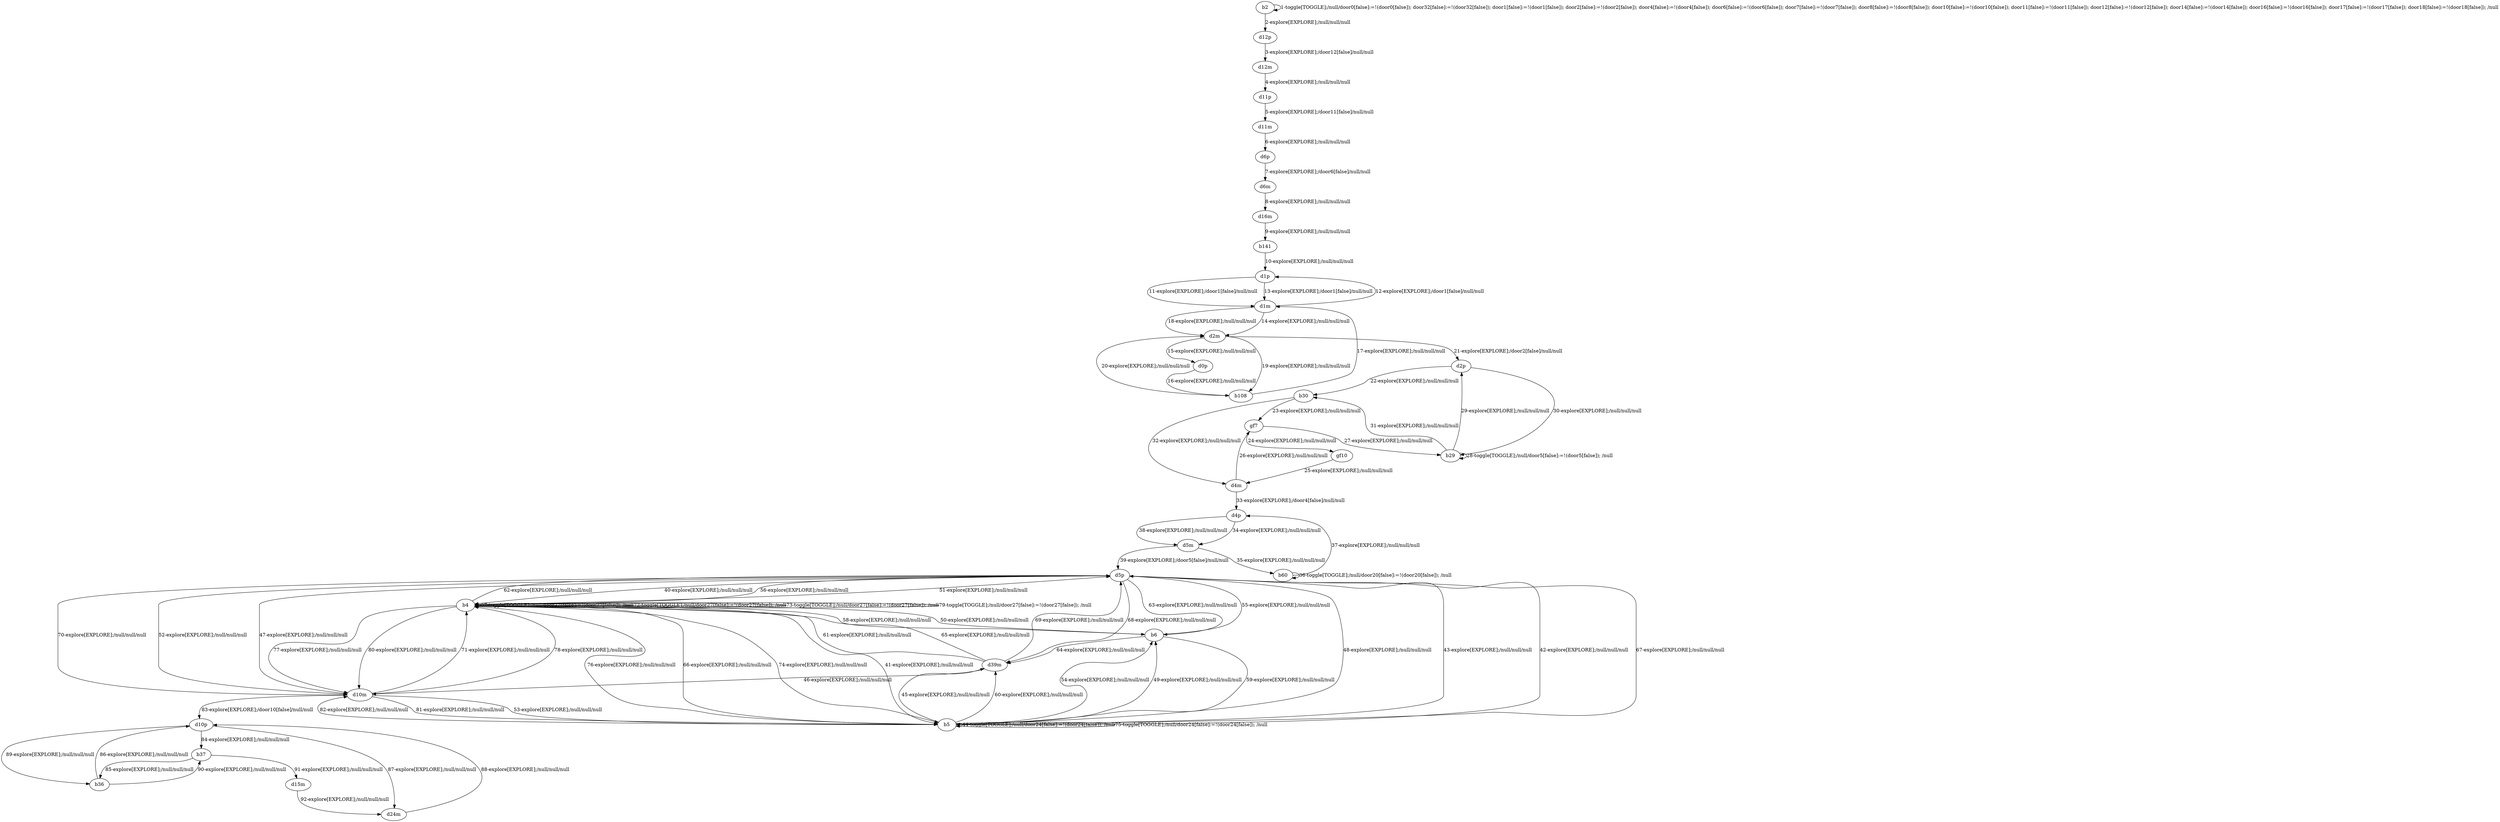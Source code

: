 # Total number of goals covered by this test: 2
# d15m --> d24m
# b37 --> d15m

digraph g {
"b2" -> "b2" [label = "1-toggle[TOGGLE];/null/door0[false]:=!(door0[false]); door32[false]:=!(door32[false]); door1[false]:=!(door1[false]); door2[false]:=!(door2[false]); door4[false]:=!(door4[false]); door6[false]:=!(door6[false]); door7[false]:=!(door7[false]); door8[false]:=!(door8[false]); door10[false]:=!(door10[false]); door11[false]:=!(door11[false]); door12[false]:=!(door12[false]); door14[false]:=!(door14[false]); door16[false]:=!(door16[false]); door17[false]:=!(door17[false]); door18[false]:=!(door18[false]); /null"];
"b2" -> "d12p" [label = "2-explore[EXPLORE];/null/null/null"];
"d12p" -> "d12m" [label = "3-explore[EXPLORE];/door12[false]/null/null"];
"d12m" -> "d11p" [label = "4-explore[EXPLORE];/null/null/null"];
"d11p" -> "d11m" [label = "5-explore[EXPLORE];/door11[false]/null/null"];
"d11m" -> "d6p" [label = "6-explore[EXPLORE];/null/null/null"];
"d6p" -> "d6m" [label = "7-explore[EXPLORE];/door6[false]/null/null"];
"d6m" -> "d16m" [label = "8-explore[EXPLORE];/null/null/null"];
"d16m" -> "b141" [label = "9-explore[EXPLORE];/null/null/null"];
"b141" -> "d1p" [label = "10-explore[EXPLORE];/null/null/null"];
"d1p" -> "d1m" [label = "11-explore[EXPLORE];/door1[false]/null/null"];
"d1m" -> "d1p" [label = "12-explore[EXPLORE];/door1[false]/null/null"];
"d1p" -> "d1m" [label = "13-explore[EXPLORE];/door1[false]/null/null"];
"d1m" -> "d2m" [label = "14-explore[EXPLORE];/null/null/null"];
"d2m" -> "d0p" [label = "15-explore[EXPLORE];/null/null/null"];
"d0p" -> "b108" [label = "16-explore[EXPLORE];/null/null/null"];
"b108" -> "d1m" [label = "17-explore[EXPLORE];/null/null/null"];
"d1m" -> "d2m" [label = "18-explore[EXPLORE];/null/null/null"];
"d2m" -> "b108" [label = "19-explore[EXPLORE];/null/null/null"];
"b108" -> "d2m" [label = "20-explore[EXPLORE];/null/null/null"];
"d2m" -> "d2p" [label = "21-explore[EXPLORE];/door2[false]/null/null"];
"d2p" -> "b30" [label = "22-explore[EXPLORE];/null/null/null"];
"b30" -> "gf7" [label = "23-explore[EXPLORE];/null/null/null"];
"gf7" -> "gf10" [label = "24-explore[EXPLORE];/null/null/null"];
"gf10" -> "d4m" [label = "25-explore[EXPLORE];/null/null/null"];
"d4m" -> "gf7" [label = "26-explore[EXPLORE];/null/null/null"];
"gf7" -> "b29" [label = "27-explore[EXPLORE];/null/null/null"];
"b29" -> "b29" [label = "28-toggle[TOGGLE];/null/door5[false]:=!(door5[false]); /null"];
"b29" -> "d2p" [label = "29-explore[EXPLORE];/null/null/null"];
"d2p" -> "b29" [label = "30-explore[EXPLORE];/null/null/null"];
"b29" -> "b30" [label = "31-explore[EXPLORE];/null/null/null"];
"b30" -> "d4m" [label = "32-explore[EXPLORE];/null/null/null"];
"d4m" -> "d4p" [label = "33-explore[EXPLORE];/door4[false]/null/null"];
"d4p" -> "d5m" [label = "34-explore[EXPLORE];/null/null/null"];
"d5m" -> "b60" [label = "35-explore[EXPLORE];/null/null/null"];
"b60" -> "b60" [label = "36-toggle[TOGGLE];/null/door20[false]:=!(door20[false]); /null"];
"b60" -> "d4p" [label = "37-explore[EXPLORE];/null/null/null"];
"d4p" -> "d5m" [label = "38-explore[EXPLORE];/null/null/null"];
"d5m" -> "d5p" [label = "39-explore[EXPLORE];/door5[false]/null/null"];
"d5p" -> "b4" [label = "40-explore[EXPLORE];/null/null/null"];
"b4" -> "b5" [label = "41-explore[EXPLORE];/null/null/null"];
"b5" -> "d5p" [label = "42-explore[EXPLORE];/null/null/null"];
"d5p" -> "b5" [label = "43-explore[EXPLORE];/null/null/null"];
"b5" -> "b5" [label = "44-toggle[TOGGLE];/null/door24[false]:=!(door24[false]); /null"];
"b5" -> "d39m" [label = "45-explore[EXPLORE];/null/null/null"];
"d39m" -> "d10m" [label = "46-explore[EXPLORE];/null/null/null"];
"d10m" -> "d5p" [label = "47-explore[EXPLORE];/null/null/null"];
"d5p" -> "b5" [label = "48-explore[EXPLORE];/null/null/null"];
"b5" -> "b6" [label = "49-explore[EXPLORE];/null/null/null"];
"b6" -> "b4" [label = "50-explore[EXPLORE];/null/null/null"];
"b4" -> "d5p" [label = "51-explore[EXPLORE];/null/null/null"];
"d5p" -> "d10m" [label = "52-explore[EXPLORE];/null/null/null"];
"d10m" -> "b5" [label = "53-explore[EXPLORE];/null/null/null"];
"b5" -> "b6" [label = "54-explore[EXPLORE];/null/null/null"];
"b6" -> "d5p" [label = "55-explore[EXPLORE];/null/null/null"];
"d5p" -> "b4" [label = "56-explore[EXPLORE];/null/null/null"];
"b4" -> "b4" [label = "57-toggle[TOGGLE];/null/door27[false]:=!(door27[false]); /null"];
"b4" -> "b6" [label = "58-explore[EXPLORE];/null/null/null"];
"b6" -> "b5" [label = "59-explore[EXPLORE];/null/null/null"];
"b5" -> "d39m" [label = "60-explore[EXPLORE];/null/null/null"];
"d39m" -> "b4" [label = "61-explore[EXPLORE];/null/null/null"];
"b4" -> "d5p" [label = "62-explore[EXPLORE];/null/null/null"];
"d5p" -> "b6" [label = "63-explore[EXPLORE];/null/null/null"];
"b6" -> "d39m" [label = "64-explore[EXPLORE];/null/null/null"];
"d39m" -> "b4" [label = "65-explore[EXPLORE];/null/null/null"];
"b4" -> "b5" [label = "66-explore[EXPLORE];/null/null/null"];
"b5" -> "d5p" [label = "67-explore[EXPLORE];/null/null/null"];
"d5p" -> "d39m" [label = "68-explore[EXPLORE];/null/null/null"];
"d39m" -> "d5p" [label = "69-explore[EXPLORE];/null/null/null"];
"d5p" -> "d10m" [label = "70-explore[EXPLORE];/null/null/null"];
"d10m" -> "b4" [label = "71-explore[EXPLORE];/null/null/null"];
"b4" -> "b4" [label = "72-toggle[TOGGLE];/null/door27[false]:=!(door27[false]); /null"];
"b4" -> "b4" [label = "73-toggle[TOGGLE];/null/door27[false]:=!(door27[false]); /null"];
"b4" -> "b5" [label = "74-explore[EXPLORE];/null/null/null"];
"b5" -> "b5" [label = "75-toggle[TOGGLE];/null/door24[false]:=!(door24[false]); /null"];
"b5" -> "b4" [label = "76-explore[EXPLORE];/null/null/null"];
"b4" -> "d10m" [label = "77-explore[EXPLORE];/null/null/null"];
"d10m" -> "b4" [label = "78-explore[EXPLORE];/null/null/null"];
"b4" -> "b4" [label = "79-toggle[TOGGLE];/null/door27[false]:=!(door27[false]); /null"];
"b4" -> "d10m" [label = "80-explore[EXPLORE];/null/null/null"];
"d10m" -> "b5" [label = "81-explore[EXPLORE];/null/null/null"];
"b5" -> "d10m" [label = "82-explore[EXPLORE];/null/null/null"];
"d10m" -> "d10p" [label = "83-explore[EXPLORE];/door10[false]/null/null"];
"d10p" -> "b37" [label = "84-explore[EXPLORE];/null/null/null"];
"b37" -> "b36" [label = "85-explore[EXPLORE];/null/null/null"];
"b36" -> "d10p" [label = "86-explore[EXPLORE];/null/null/null"];
"d10p" -> "d24m" [label = "87-explore[EXPLORE];/null/null/null"];
"d24m" -> "d10p" [label = "88-explore[EXPLORE];/null/null/null"];
"d10p" -> "b36" [label = "89-explore[EXPLORE];/null/null/null"];
"b36" -> "b37" [label = "90-explore[EXPLORE];/null/null/null"];
"b37" -> "d15m" [label = "91-explore[EXPLORE];/null/null/null"];
"d15m" -> "d24m" [label = "92-explore[EXPLORE];/null/null/null"];
}
